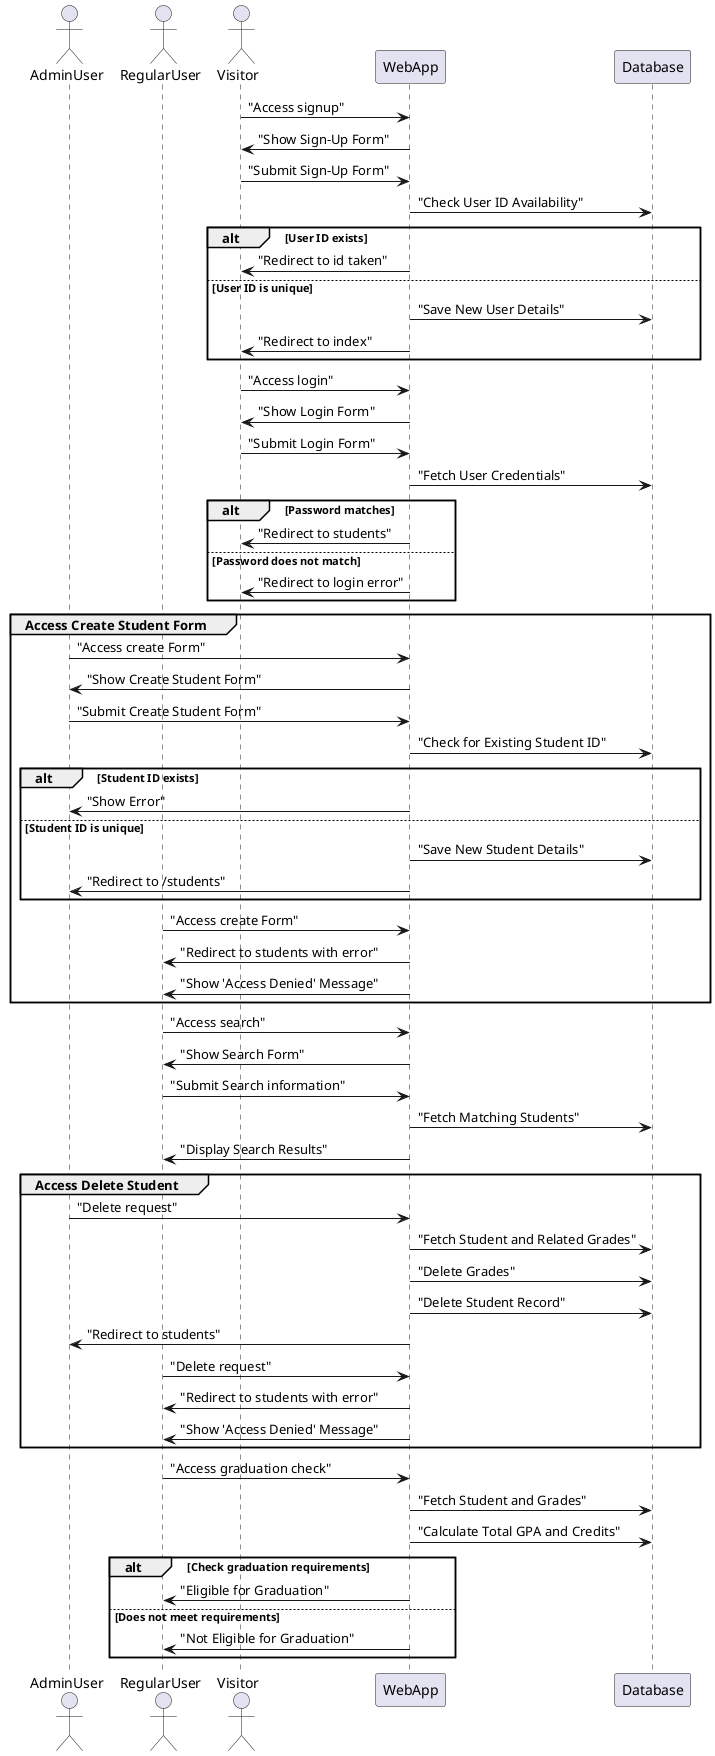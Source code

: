 @startuml

actor AdminUser
actor RegularUser
actor Visitor
participant WebApp as App
participant Database as DB


Visitor -> App: "Access signup"
App -> Visitor: "Show Sign-Up Form"
Visitor -> App: "Submit Sign-Up Form"
App -> DB: "Check User ID Availability"
alt User ID exists
    App -> Visitor: "Redirect to id taken"
else User ID is unique
    App -> DB: "Save New User Details"
    App -> Visitor: "Redirect to index"
end

Visitor -> App: "Access login"
App -> Visitor: "Show Login Form"
Visitor -> App: "Submit Login Form"
App -> DB: "Fetch User Credentials"
alt Password matches
    App -> Visitor: "Redirect to students"
else Password does not match
    App -> Visitor: "Redirect to login error"
end

group Access Create Student Form
    AdminUser -> App: "Access create Form"
    App -> AdminUser: "Show Create Student Form"
    AdminUser -> App: "Submit Create Student Form"
    App -> DB: "Check for Existing Student ID"
    alt Student ID exists
        App -> AdminUser: "Show Error"
    else Student ID is unique
        App -> DB: "Save New Student Details"
        App -> AdminUser: "Redirect to /students"
    end

    RegularUser -> App: "Access create Form"
    App -> RegularUser: "Redirect to students with error"
    App -> RegularUser: "Show 'Access Denied' Message"
end

RegularUser -> App: "Access search"
App -> RegularUser: "Show Search Form"
RegularUser -> App: "Submit Search information"
App -> DB: "Fetch Matching Students"
App -> RegularUser: "Display Search Results"

group Access Delete Student
    AdminUser -> App: "Delete request"
    App -> DB: "Fetch Student and Related Grades"
    App -> DB: "Delete Grades"
    App -> DB: "Delete Student Record"
    App -> AdminUser: "Redirect to students"

    RegularUser -> App: "Delete request"
    App -> RegularUser: "Redirect to students with error"
    App -> RegularUser: "Show 'Access Denied' Message"
end

RegularUser -> App: "Access graduation check"
App -> DB: "Fetch Student and Grades"
App -> DB: "Calculate Total GPA and Credits"
alt Check graduation requirements
    App -> RegularUser: "Eligible for Graduation"
else Does not meet requirements
    App -> RegularUser: "Not Eligible for Graduation"
end

@enduml
